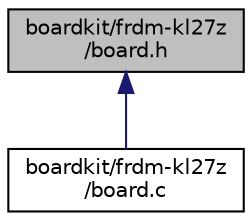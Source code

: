 digraph "boardkit/frdm-kl27z/board.h"
{
  edge [fontname="Helvetica",fontsize="10",labelfontname="Helvetica",labelfontsize="10"];
  node [fontname="Helvetica",fontsize="10",shape=record];
  Node4 [label="boardkit/frdm-kl27z\l/board.h",height=0.2,width=0.4,color="black", fillcolor="grey75", style="filled", fontcolor="black"];
  Node4 -> Node5 [dir="back",color="midnightblue",fontsize="10",style="solid",fontname="Helvetica"];
  Node5 [label="boardkit/frdm-kl27z\l/board.c",height=0.2,width=0.4,color="black", fillcolor="white", style="filled",URL="$frdm-kl27z_2board_8c.html"];
}
